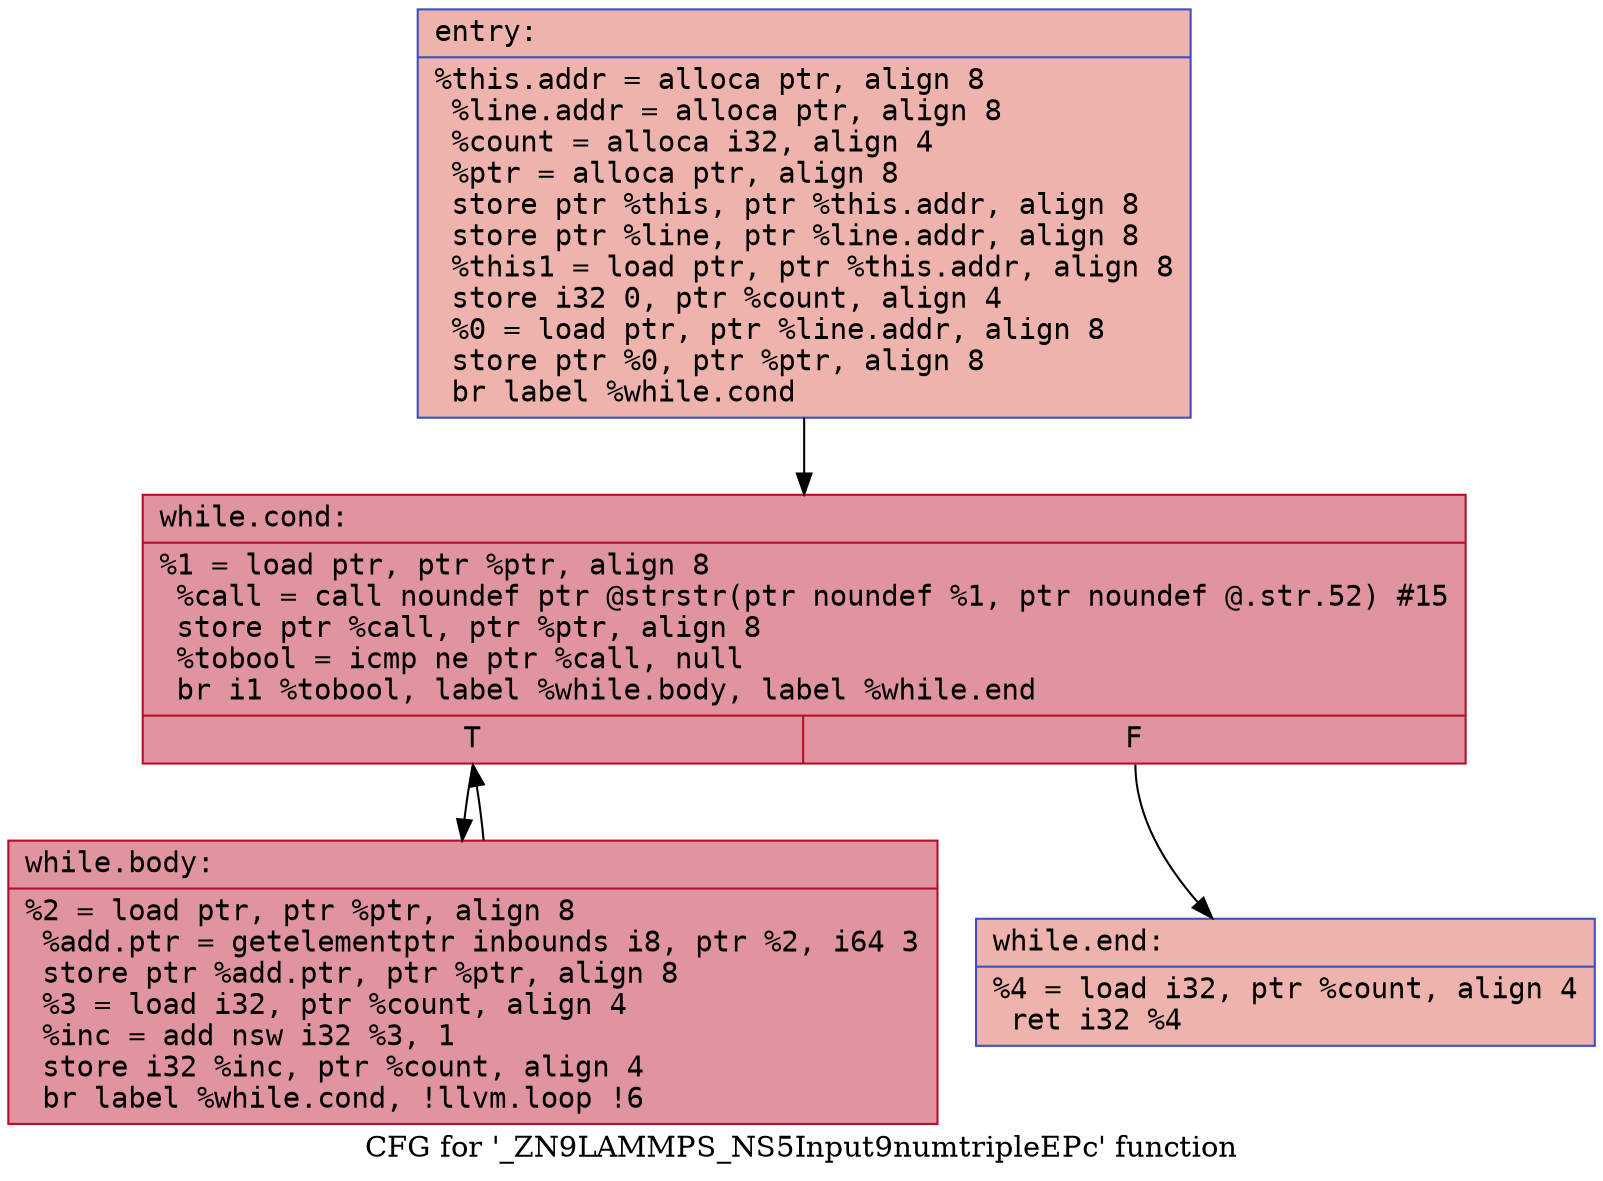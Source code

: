 digraph "CFG for '_ZN9LAMMPS_NS5Input9numtripleEPc' function" {
	label="CFG for '_ZN9LAMMPS_NS5Input9numtripleEPc' function";

	Node0x5628734f4250 [shape=record,color="#3d50c3ff", style=filled, fillcolor="#d6524470" fontname="Courier",label="{entry:\l|  %this.addr = alloca ptr, align 8\l  %line.addr = alloca ptr, align 8\l  %count = alloca i32, align 4\l  %ptr = alloca ptr, align 8\l  store ptr %this, ptr %this.addr, align 8\l  store ptr %line, ptr %line.addr, align 8\l  %this1 = load ptr, ptr %this.addr, align 8\l  store i32 0, ptr %count, align 4\l  %0 = load ptr, ptr %line.addr, align 8\l  store ptr %0, ptr %ptr, align 8\l  br label %while.cond\l}"];
	Node0x5628734f4250 -> Node0x5628734f4710[tooltip="entry -> while.cond\nProbability 100.00%" ];
	Node0x5628734f4710 [shape=record,color="#b70d28ff", style=filled, fillcolor="#b70d2870" fontname="Courier",label="{while.cond:\l|  %1 = load ptr, ptr %ptr, align 8\l  %call = call noundef ptr @strstr(ptr noundef %1, ptr noundef @.str.52) #15\l  store ptr %call, ptr %ptr, align 8\l  %tobool = icmp ne ptr %call, null\l  br i1 %tobool, label %while.body, label %while.end\l|{<s0>T|<s1>F}}"];
	Node0x5628734f4710:s0 -> Node0x5628734f4ba0[tooltip="while.cond -> while.body\nProbability 96.88%" ];
	Node0x5628734f4710:s1 -> Node0x5628734f4c20[tooltip="while.cond -> while.end\nProbability 3.12%" ];
	Node0x5628734f4ba0 [shape=record,color="#b70d28ff", style=filled, fillcolor="#b70d2870" fontname="Courier",label="{while.body:\l|  %2 = load ptr, ptr %ptr, align 8\l  %add.ptr = getelementptr inbounds i8, ptr %2, i64 3\l  store ptr %add.ptr, ptr %ptr, align 8\l  %3 = load i32, ptr %count, align 4\l  %inc = add nsw i32 %3, 1\l  store i32 %inc, ptr %count, align 4\l  br label %while.cond, !llvm.loop !6\l}"];
	Node0x5628734f4ba0 -> Node0x5628734f4710[tooltip="while.body -> while.cond\nProbability 100.00%" ];
	Node0x5628734f4c20 [shape=record,color="#3d50c3ff", style=filled, fillcolor="#d6524470" fontname="Courier",label="{while.end:\l|  %4 = load i32, ptr %count, align 4\l  ret i32 %4\l}"];
}
